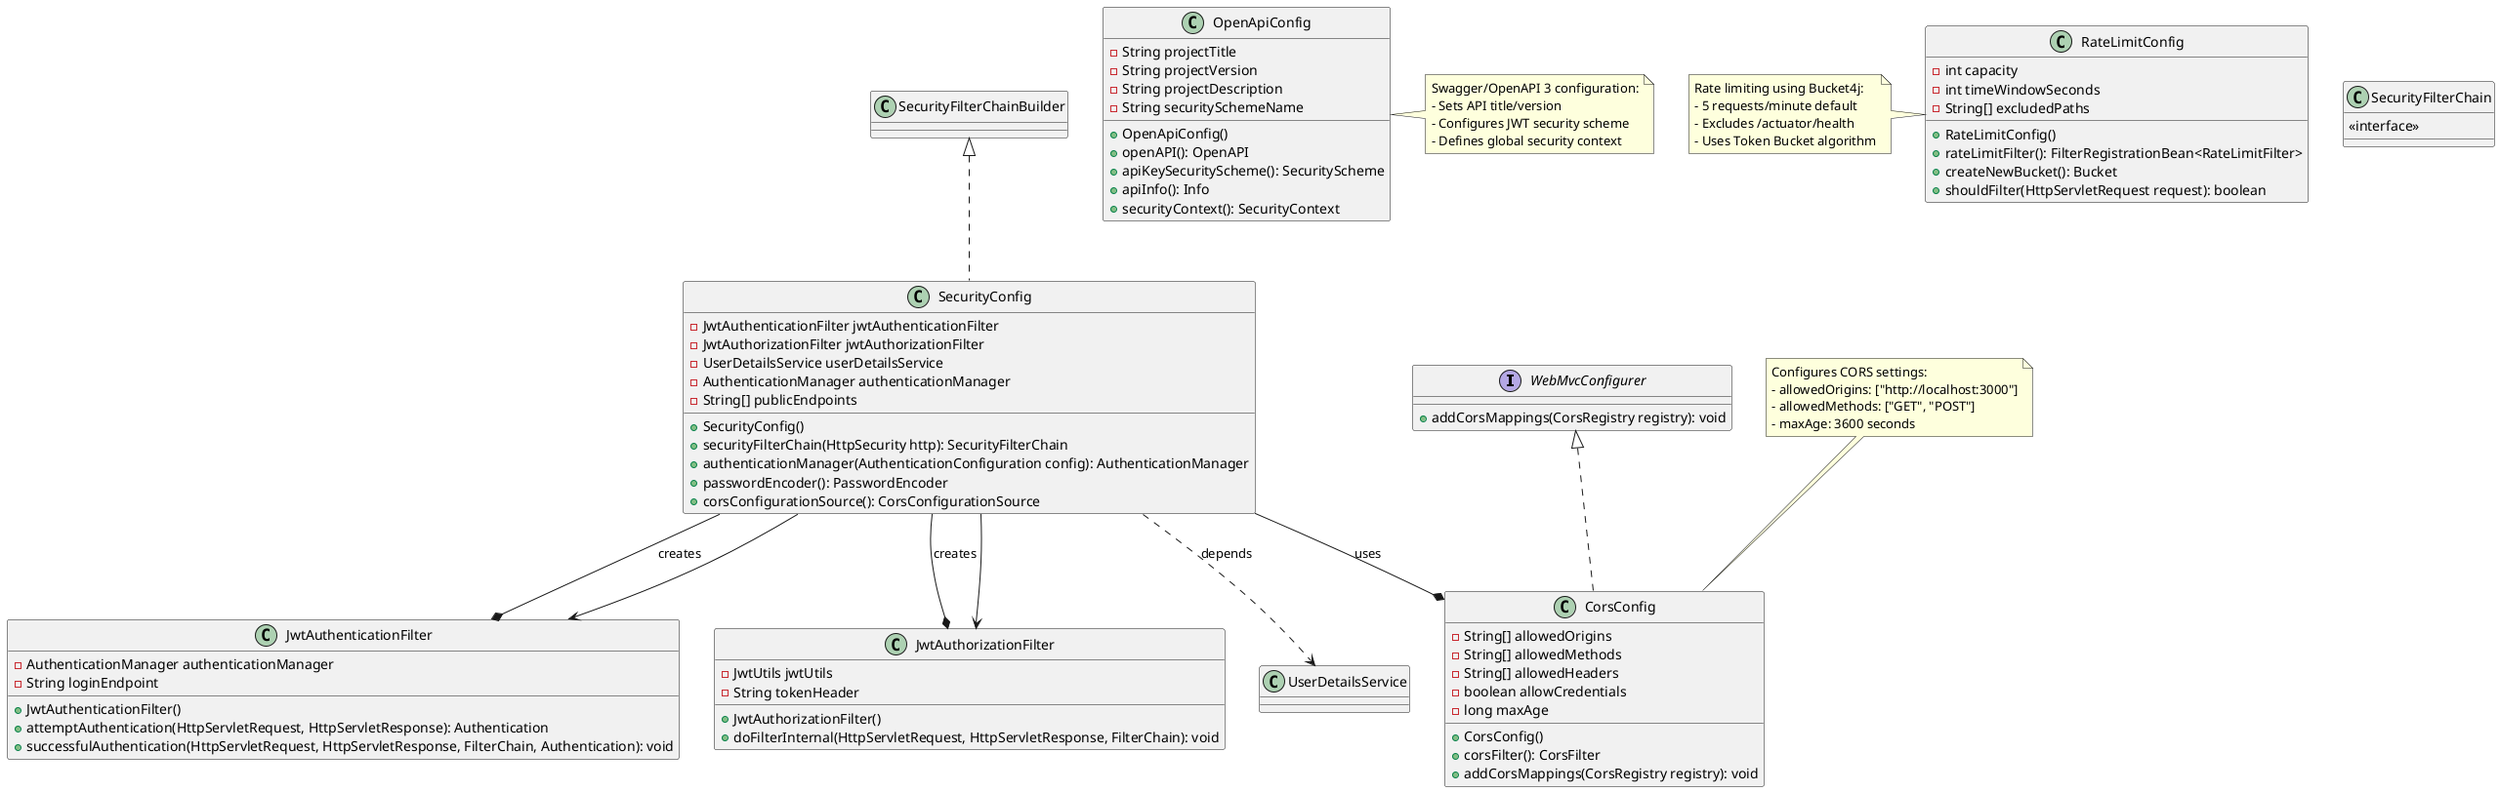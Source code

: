 @startuml
' Configuration Classes Diagram

interface WebMvcConfigurer {
    + addCorsMappings(CorsRegistry registry): void
}

class CorsConfig {
    - String[] allowedOrigins
    - String[] allowedMethods
    - String[] allowedHeaders
    - boolean allowCredentials
    - long maxAge
    
    + CorsConfig()
    + corsFilter(): CorsFilter
    + addCorsMappings(CorsRegistry registry): void
}

CorsConfig .up.|> WebMvcConfigurer

class OpenApiConfig {
    - String projectTitle
    - String projectVersion
    - String projectDescription
    - String securitySchemeName
    
    + OpenApiConfig()
    + openAPI(): OpenAPI
    + apiKeySecurityScheme(): SecurityScheme
    + apiInfo(): Info
    + securityContext(): SecurityContext
}

class RateLimitConfig {
    - int capacity
    - int timeWindowSeconds
    - String[] excludedPaths
    
    + RateLimitConfig()
    + rateLimitFilter(): FilterRegistrationBean<RateLimitFilter>
    + createNewBucket(): Bucket
    + shouldFilter(HttpServletRequest request): boolean
}

class SecurityConfig {
    - JwtAuthenticationFilter jwtAuthenticationFilter
    - JwtAuthorizationFilter jwtAuthorizationFilter
    - UserDetailsService userDetailsService
    - AuthenticationManager authenticationManager
    - String[] publicEndpoints
    
    + SecurityConfig()
    + securityFilterChain(HttpSecurity http): SecurityFilterChain
    + authenticationManager(AuthenticationConfiguration config): AuthenticationManager
    + passwordEncoder(): PasswordEncoder
    + corsConfigurationSource(): CorsConfigurationSource
}

SecurityConfig --* CorsConfig : uses
SecurityConfig --* JwtAuthenticationFilter : creates
SecurityConfig --* JwtAuthorizationFilter : creates
SecurityConfig ..> UserDetailsService : depends

class JwtAuthenticationFilter {
    - AuthenticationManager authenticationManager
    - String loginEndpoint
    
    + JwtAuthenticationFilter()
    + attemptAuthentication(HttpServletRequest, HttpServletResponse): Authentication
    + successfulAuthentication(HttpServletRequest, HttpServletResponse, FilterChain, Authentication): void
}

class JwtAuthorizationFilter {
    - JwtUtils jwtUtils
    - String tokenHeader
    
    + JwtAuthorizationFilter()
    + doFilterInternal(HttpServletRequest, HttpServletResponse, FilterChain): void
}

SecurityConfig --> JwtAuthenticationFilter
SecurityConfig --> JwtAuthorizationFilter

class SecurityFilterChain {
    <<interface>>
}

SecurityConfig .up.|> SecurityFilterChainBuilder

note top of CorsConfig
    Configures CORS settings:
    - allowedOrigins: ["http://localhost:3000"]
    - allowedMethods: ["GET", "POST"]
    - maxAge: 3600 seconds
end note

note right of OpenApiConfig
    Swagger/OpenAPI 3 configuration:
    - Sets API title/version
    - Configures JWT security scheme
    - Defines global security context
end note

note left of RateLimitConfig
    Rate limiting using Bucket4j:
    - 5 requests/minute default
    - Excludes /actuator/health
    - Uses Token Bucket algorithm
end note

@enduml